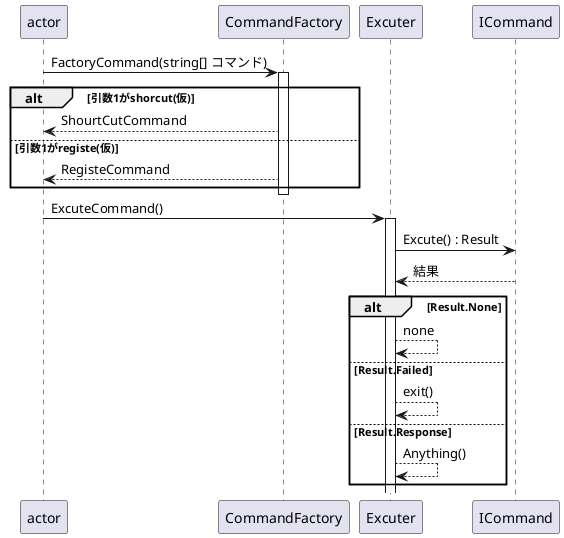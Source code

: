 @startuml シーケンス図

    actor -> CommandFactory : FactoryCommand(string[] コマンド) 
    activate CommandFactory
    alt 引数1がshorcut(仮)
        actor <-- CommandFactory : ShourtCutCommand
    else 引数1がregiste(仮)
        actor <-- CommandFactory : RegisteCommand
    end
    deactivate CommandFactory

    actor -> Excuter : ExcuteCommand()
    activate Excuter
    Excuter -> ICommand : Excute() : Result
    Excuter <-- ICommand : 結果 

    alt Result.None
        Excuter --> Excuter : none
    else Result.Failed
        Excuter --> Excuter : exit()
    else Result.Response
        Excuter --> Excuter : Anything()
    end

@enduml